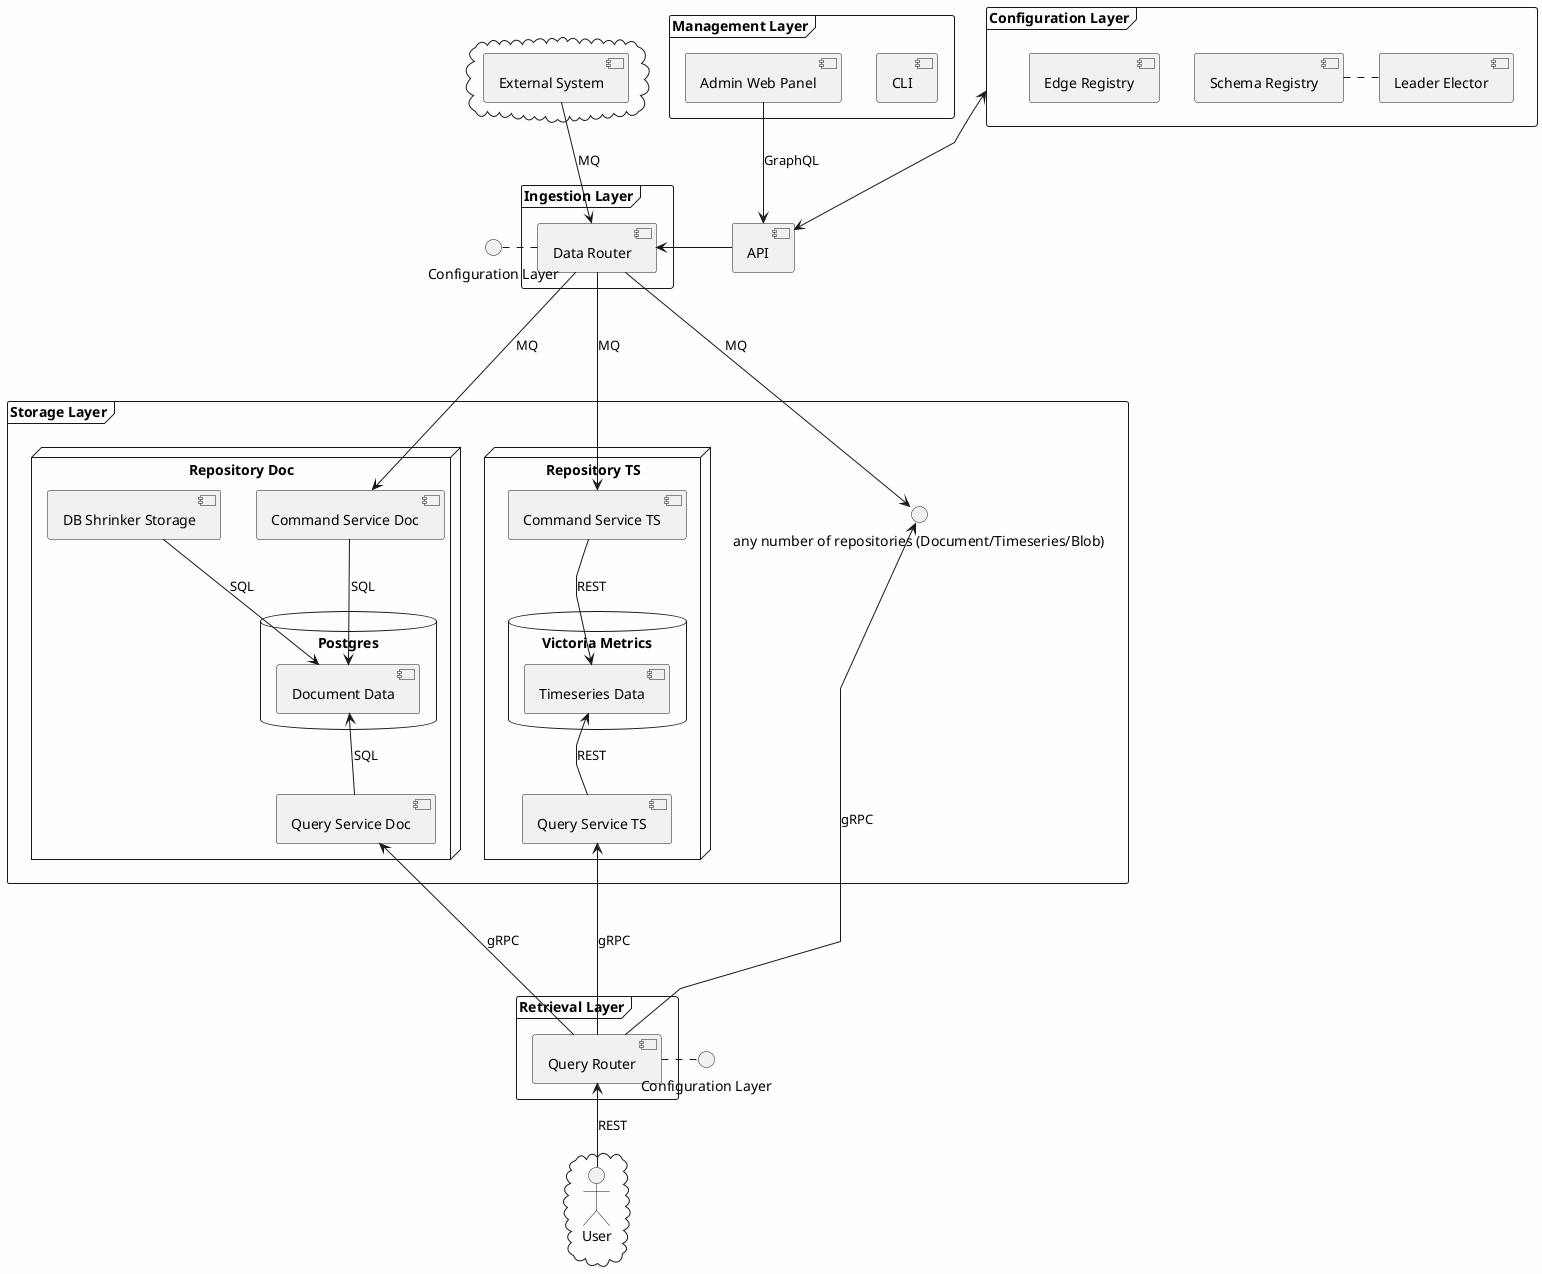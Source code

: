 @startuml
skinparam linetype polyline
skinparam backgroundColor #FEFEFE
skinparam transparent false

interface "Configuration Layer" as ConfIn
interface "Configuration Layer" as ConfOut

cloud {
  [External System]
}

frame "Management Layer" {
    [CLI]
    [Admin Web Panel]
}

[API] <-up-> [Configuration Layer]

frame "Ingestion Layer" {
  API -left--> [Data Router]
  [Data Router] -left--. ConfIn
}

frame "Configuration Layer" {
  [Schema Registry]
  [Leader Elector] -left--. [Schema Registry]
  [Edge Registry]
}

frame "Storage Layer" {
    node "Repository Doc" {
      [Command Service Doc]

      database "Postgres" {
        [Document Data]
      }

      [DB Shrinker Storage]

      [Query Service Doc]
    }

    node "Repository TS" {
      [Command Service TS]

      database "Victoria Metrics" {
        [Timeseries Data]
      }

      [Query Service TS]
    }


    () "any number of repositories (Document/Timeseries/Blob)" as ANY
}

frame "Retrieval Layer" {
  [Query Router] -right-. ConfOut
}

cloud {
  actor User
}

[Admin Web Panel] -down-> [API] : GraphQL
[External System] -down-> [Data Router] : MQ
[Data Router] -down--> [Command Service Doc] : MQ
[Data Router] -down-> [Command Service TS] : MQ
[Data Router] -down-> ANY : MQ
[Command Service Doc] -down-> [Document Data] : SQL
[Command Service TS] -down-> [Timeseries Data] : REST
[DB Shrinker Storage] -down-> [Document Data] : SQL
[Query Service Doc] -up-> [Document Data] : SQL
[Query Service TS] -up-> [Timeseries Data] : REST
[Query Router] -up--> [Query Service Doc] : gRPC
[Query Router] -up-> [Query Service TS] : gRPC
[Query Router] -up-> ANY : gRPC
User -up-> [Query Router] : REST
@enduml
